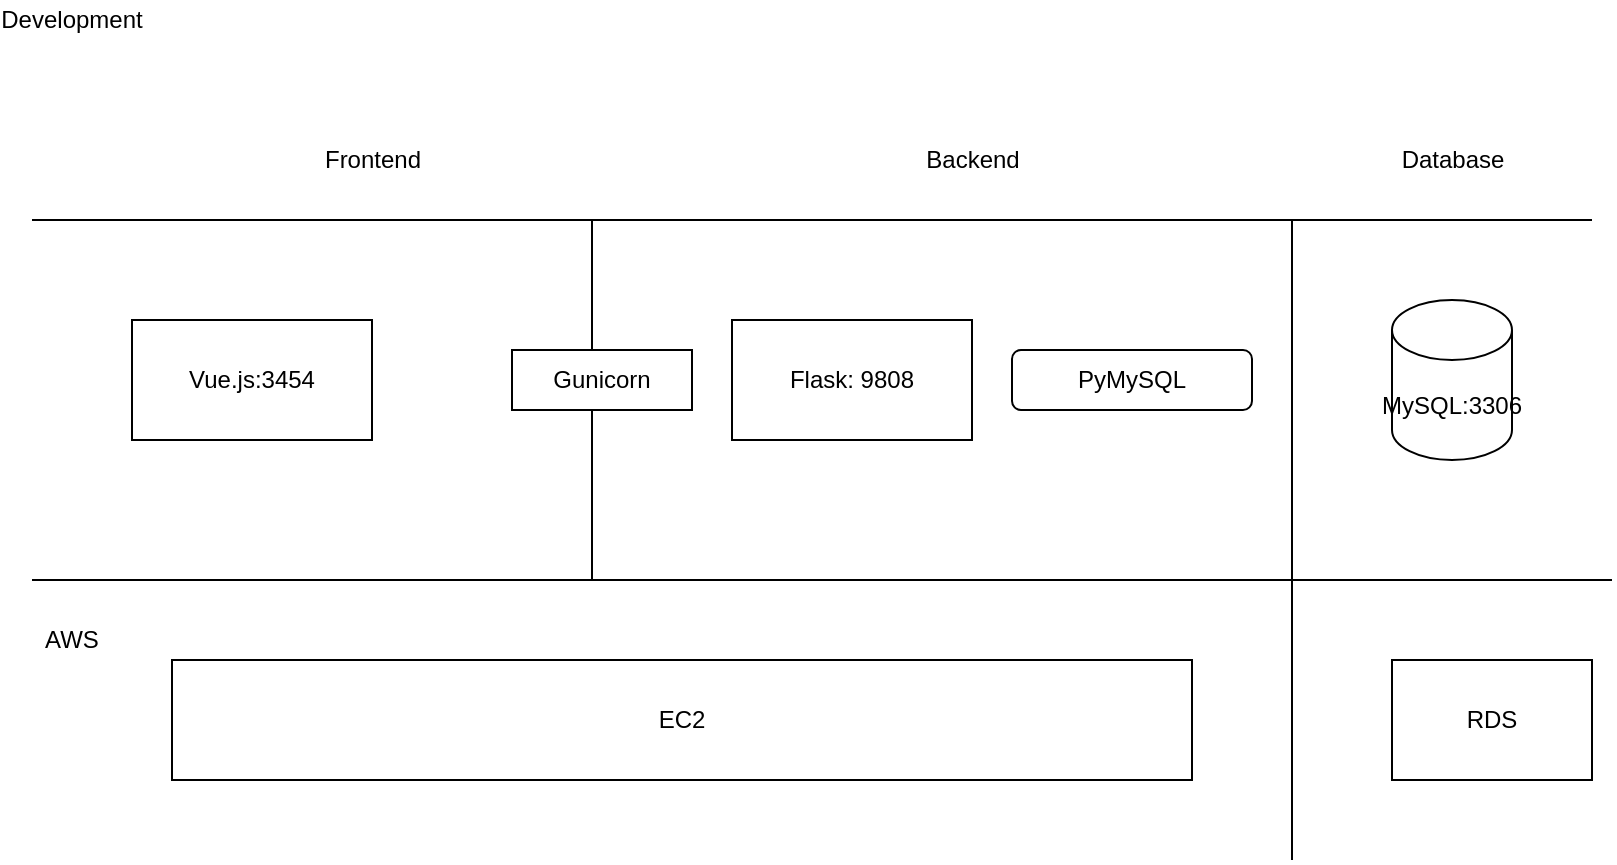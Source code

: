 <mxfile version="13.7.9" type="device"><diagram id="rdifu-G4KrDOnwEyCcuM" name="Page-1"><mxGraphModel dx="991" dy="530" grid="1" gridSize="10" guides="1" tooltips="1" connect="1" arrows="1" fold="1" page="1" pageScale="1" pageWidth="850" pageHeight="1100" math="0" shadow="0"><root><mxCell id="0"/><mxCell id="1" parent="0"/><mxCell id="LvUNaKflhs2useUJf9YT-1" value="Vue.js:3454" style="rounded=0;whiteSpace=wrap;html=1;" parent="1" vertex="1"><mxGeometry x="170" y="310" width="120" height="60" as="geometry"/></mxCell><mxCell id="LvUNaKflhs2useUJf9YT-2" value="" style="endArrow=none;html=1;" parent="1" edge="1"><mxGeometry width="50" height="50" relative="1" as="geometry"><mxPoint x="400" y="440" as="sourcePoint"/><mxPoint x="400" y="260" as="targetPoint"/></mxGeometry></mxCell><mxCell id="LvUNaKflhs2useUJf9YT-3" value="Flask: 9808" style="rounded=0;whiteSpace=wrap;html=1;" parent="1" vertex="1"><mxGeometry x="470" y="310" width="120" height="60" as="geometry"/></mxCell><mxCell id="LvUNaKflhs2useUJf9YT-4" value="Frontend" style="text;html=1;align=center;verticalAlign=middle;resizable=0;points=[];autosize=1;" parent="1" vertex="1"><mxGeometry x="260" y="220" width="60" height="20" as="geometry"/></mxCell><mxCell id="LvUNaKflhs2useUJf9YT-5" value="Backend" style="text;html=1;align=center;verticalAlign=middle;resizable=0;points=[];autosize=1;" parent="1" vertex="1"><mxGeometry x="560" y="220" width="60" height="20" as="geometry"/></mxCell><mxCell id="LvUNaKflhs2useUJf9YT-6" value="MySQL:3306" style="shape=cylinder3;whiteSpace=wrap;html=1;boundedLbl=1;backgroundOutline=1;size=15;" parent="1" vertex="1"><mxGeometry x="800" y="300" width="60" height="80" as="geometry"/></mxCell><mxCell id="LvUNaKflhs2useUJf9YT-8" value="EC2" style="rounded=0;whiteSpace=wrap;html=1;" parent="1" vertex="1"><mxGeometry x="190" y="480" width="510" height="60" as="geometry"/></mxCell><mxCell id="LvUNaKflhs2useUJf9YT-9" value="RDS" style="rounded=0;whiteSpace=wrap;html=1;" parent="1" vertex="1"><mxGeometry x="800" y="480" width="100" height="60" as="geometry"/></mxCell><mxCell id="LvUNaKflhs2useUJf9YT-11" value="" style="endArrow=none;html=1;" parent="1" edge="1"><mxGeometry width="50" height="50" relative="1" as="geometry"><mxPoint x="750" y="580" as="sourcePoint"/><mxPoint x="750" y="430" as="targetPoint"/></mxGeometry></mxCell><mxCell id="LvUNaKflhs2useUJf9YT-14" value="" style="endArrow=none;html=1;" parent="1" edge="1"><mxGeometry width="50" height="50" relative="1" as="geometry"><mxPoint x="120" y="260" as="sourcePoint"/><mxPoint x="900" y="260" as="targetPoint"/></mxGeometry></mxCell><mxCell id="LvUNaKflhs2useUJf9YT-15" value="Database" style="text;html=1;align=center;verticalAlign=middle;resizable=0;points=[];autosize=1;" parent="1" vertex="1"><mxGeometry x="795" y="220" width="70" height="20" as="geometry"/></mxCell><mxCell id="LkG6w3VgYpUdiKvws9qu-3" value="&lt;span&gt;PyMySQL&lt;/span&gt;" style="rounded=1;whiteSpace=wrap;html=1;" parent="1" vertex="1"><mxGeometry x="610" y="325" width="120" height="30" as="geometry"/></mxCell><mxCell id="BWtCiI-o5I_ejPlnmS1P-1" value="" style="endArrow=none;html=1;" edge="1" parent="1"><mxGeometry width="50" height="50" relative="1" as="geometry"><mxPoint x="750" y="440" as="sourcePoint"/><mxPoint x="750" y="260" as="targetPoint"/></mxGeometry></mxCell><mxCell id="BWtCiI-o5I_ejPlnmS1P-4" value="" style="endArrow=none;html=1;" edge="1" parent="1"><mxGeometry width="50" height="50" relative="1" as="geometry"><mxPoint x="120" y="440" as="sourcePoint"/><mxPoint x="910" y="440" as="targetPoint"/></mxGeometry></mxCell><mxCell id="BWtCiI-o5I_ejPlnmS1P-5" value="AWS" style="text;html=1;strokeColor=none;fillColor=none;align=center;verticalAlign=middle;whiteSpace=wrap;rounded=0;" vertex="1" parent="1"><mxGeometry x="120" y="460" width="40" height="20" as="geometry"/></mxCell><mxCell id="BWtCiI-o5I_ejPlnmS1P-7" value="Gunicorn" style="rounded=0;whiteSpace=wrap;html=1;" vertex="1" parent="1"><mxGeometry x="360" y="325" width="90" height="30" as="geometry"/></mxCell><mxCell id="BWtCiI-o5I_ejPlnmS1P-11" value="Development" style="text;html=1;strokeColor=none;fillColor=none;align=center;verticalAlign=middle;whiteSpace=wrap;rounded=0;" vertex="1" parent="1"><mxGeometry x="120" y="150" width="40" height="20" as="geometry"/></mxCell></root></mxGraphModel></diagram></mxfile>